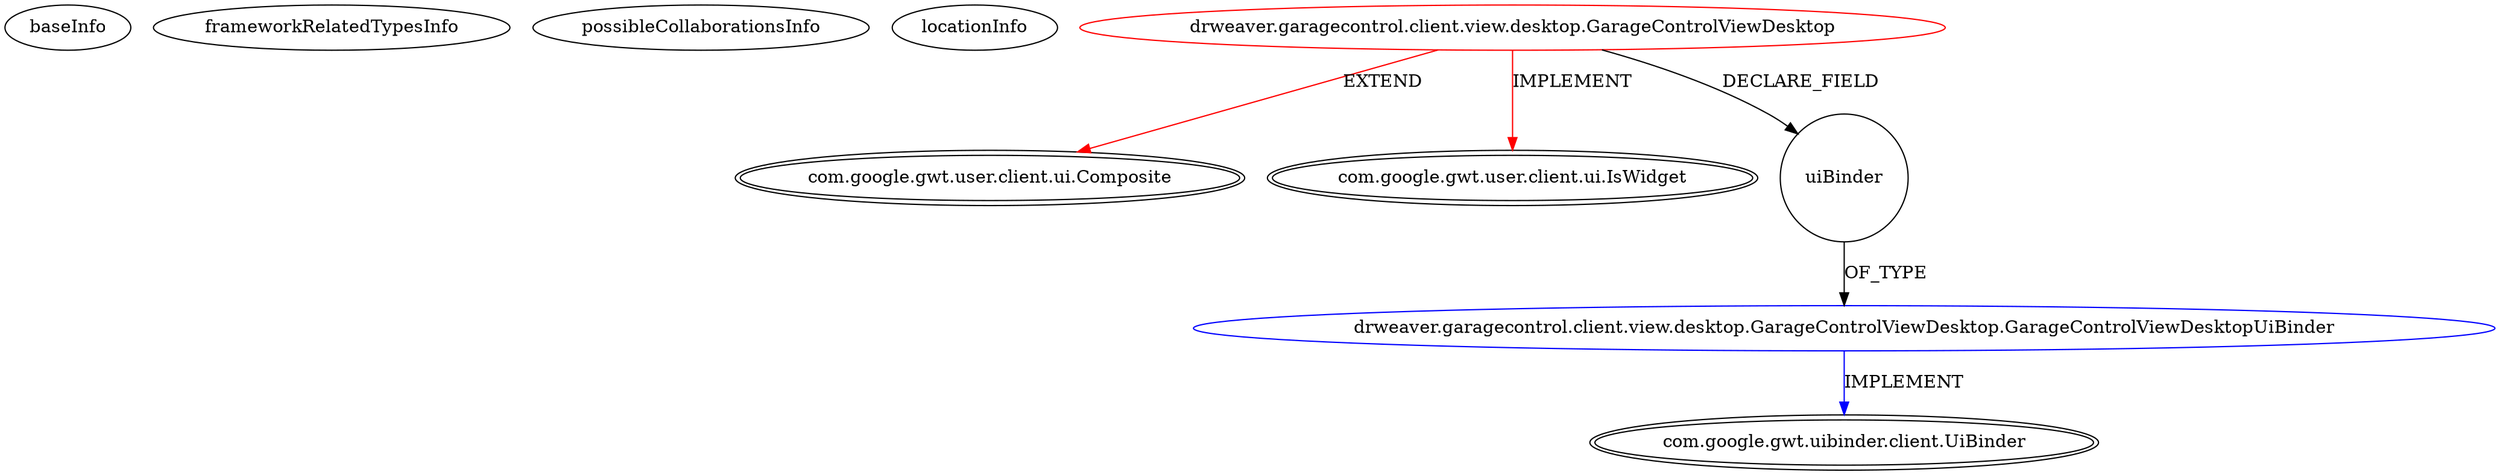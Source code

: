 digraph {
baseInfo[graphId=1303,category="extension_graph",isAnonymous=false,possibleRelation=true]
frameworkRelatedTypesInfo[0="com.google.gwt.user.client.ui.Composite",1="com.google.gwt.user.client.ui.IsWidget"]
possibleCollaborationsInfo[0="1303~FIELD_DECLARATION-~com.google.gwt.user.client.ui.Composite com.google.gwt.user.client.ui.IsWidget ~com.google.gwt.uibinder.client.UiBinder ~false~false"]
locationInfo[projectName="drweaver-gwt_garage_control",filePath="/drweaver-gwt_garage_control/gwt_garage_control-master/src/drweaver/garagecontrol/client/view/desktop/GarageControlViewDesktop.java",contextSignature="GarageControlViewDesktop",graphId="1303"]
0[label="drweaver.garagecontrol.client.view.desktop.GarageControlViewDesktop",vertexType="ROOT_CLIENT_CLASS_DECLARATION",isFrameworkType=false,color=red]
1[label="com.google.gwt.user.client.ui.Composite",vertexType="FRAMEWORK_CLASS_TYPE",isFrameworkType=true,peripheries=2]
2[label="com.google.gwt.user.client.ui.IsWidget",vertexType="FRAMEWORK_INTERFACE_TYPE",isFrameworkType=true,peripheries=2]
3[label="uiBinder",vertexType="FIELD_DECLARATION",isFrameworkType=false,shape=circle]
4[label="drweaver.garagecontrol.client.view.desktop.GarageControlViewDesktop.GarageControlViewDesktopUiBinder",vertexType="REFERENCE_CLIENT_CLASS_DECLARATION",isFrameworkType=false,color=blue]
5[label="com.google.gwt.uibinder.client.UiBinder",vertexType="FRAMEWORK_INTERFACE_TYPE",isFrameworkType=true,peripheries=2]
0->1[label="EXTEND",color=red]
0->2[label="IMPLEMENT",color=red]
0->3[label="DECLARE_FIELD"]
4->5[label="IMPLEMENT",color=blue]
3->4[label="OF_TYPE"]
}
